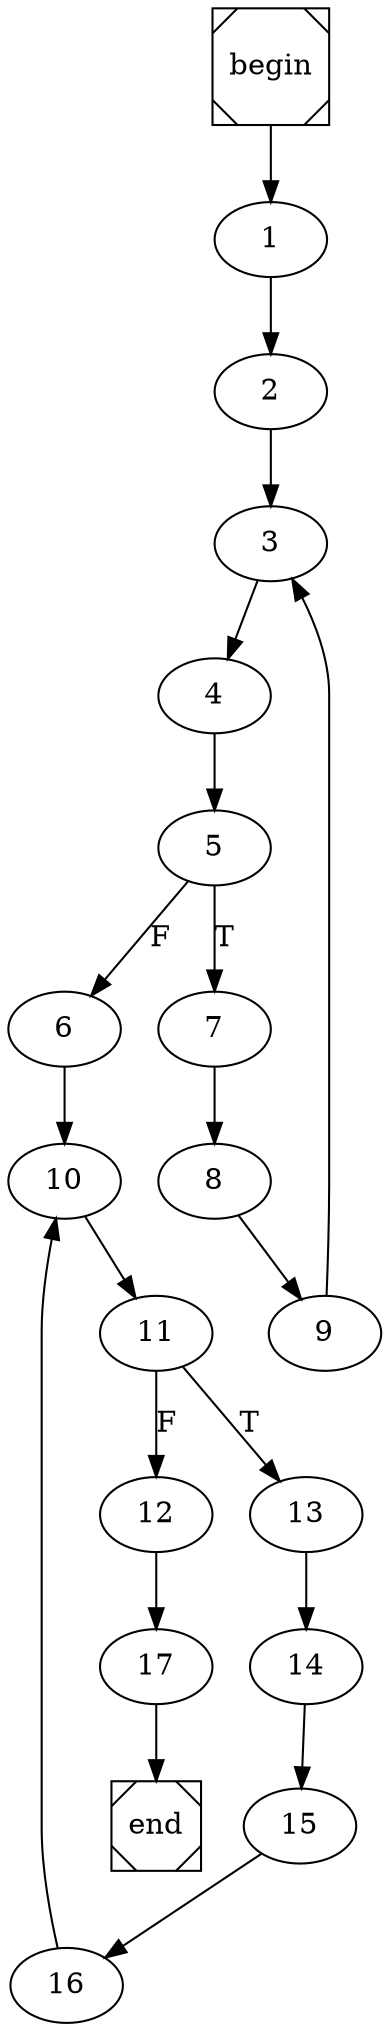 digraph cfg {
	begin [shape=Msquare];
	end [shape=Msquare];
	begin -> 1;	1 -> 2;	2 -> 3;	3 -> 4;	4 -> 5;	5 -> 7[label=T];	5 -> 6[label=F];	6 -> 10;	7 -> 8;	8 -> 9;	9 -> 3;	10 -> 11;	11 -> 13[label=T];	11 -> 12[label=F];	12 -> 17;	13 -> 14;	14 -> 15;	15 -> 16;	16 -> 10;	17 -> end;}
